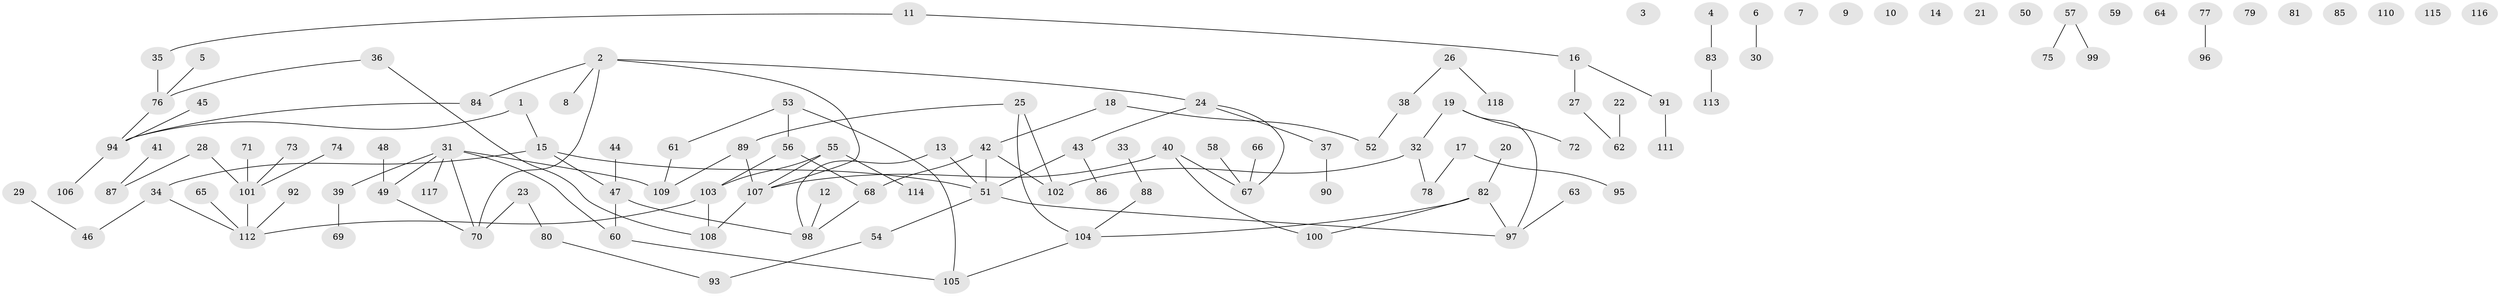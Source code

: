 // Generated by graph-tools (version 1.1) at 2025/49/03/09/25 03:49:06]
// undirected, 118 vertices, 117 edges
graph export_dot {
graph [start="1"]
  node [color=gray90,style=filled];
  1;
  2;
  3;
  4;
  5;
  6;
  7;
  8;
  9;
  10;
  11;
  12;
  13;
  14;
  15;
  16;
  17;
  18;
  19;
  20;
  21;
  22;
  23;
  24;
  25;
  26;
  27;
  28;
  29;
  30;
  31;
  32;
  33;
  34;
  35;
  36;
  37;
  38;
  39;
  40;
  41;
  42;
  43;
  44;
  45;
  46;
  47;
  48;
  49;
  50;
  51;
  52;
  53;
  54;
  55;
  56;
  57;
  58;
  59;
  60;
  61;
  62;
  63;
  64;
  65;
  66;
  67;
  68;
  69;
  70;
  71;
  72;
  73;
  74;
  75;
  76;
  77;
  78;
  79;
  80;
  81;
  82;
  83;
  84;
  85;
  86;
  87;
  88;
  89;
  90;
  91;
  92;
  93;
  94;
  95;
  96;
  97;
  98;
  99;
  100;
  101;
  102;
  103;
  104;
  105;
  106;
  107;
  108;
  109;
  110;
  111;
  112;
  113;
  114;
  115;
  116;
  117;
  118;
  1 -- 15;
  1 -- 94;
  2 -- 8;
  2 -- 24;
  2 -- 70;
  2 -- 84;
  2 -- 107;
  4 -- 83;
  5 -- 76;
  6 -- 30;
  11 -- 16;
  11 -- 35;
  12 -- 98;
  13 -- 51;
  13 -- 98;
  15 -- 34;
  15 -- 47;
  15 -- 51;
  16 -- 27;
  16 -- 91;
  17 -- 78;
  17 -- 95;
  18 -- 42;
  18 -- 52;
  19 -- 32;
  19 -- 72;
  19 -- 97;
  20 -- 82;
  22 -- 62;
  23 -- 70;
  23 -- 80;
  24 -- 37;
  24 -- 43;
  24 -- 67;
  25 -- 89;
  25 -- 102;
  25 -- 104;
  26 -- 38;
  26 -- 118;
  27 -- 62;
  28 -- 87;
  28 -- 101;
  29 -- 46;
  31 -- 39;
  31 -- 49;
  31 -- 60;
  31 -- 70;
  31 -- 109;
  31 -- 117;
  32 -- 78;
  32 -- 102;
  33 -- 88;
  34 -- 46;
  34 -- 112;
  35 -- 76;
  36 -- 76;
  36 -- 108;
  37 -- 90;
  38 -- 52;
  39 -- 69;
  40 -- 67;
  40 -- 100;
  40 -- 107;
  41 -- 87;
  42 -- 51;
  42 -- 68;
  42 -- 102;
  43 -- 51;
  43 -- 86;
  44 -- 47;
  45 -- 94;
  47 -- 60;
  47 -- 98;
  48 -- 49;
  49 -- 70;
  51 -- 54;
  51 -- 97;
  53 -- 56;
  53 -- 61;
  53 -- 105;
  54 -- 93;
  55 -- 103;
  55 -- 107;
  55 -- 114;
  56 -- 68;
  56 -- 103;
  57 -- 75;
  57 -- 99;
  58 -- 67;
  60 -- 105;
  61 -- 109;
  63 -- 97;
  65 -- 112;
  66 -- 67;
  68 -- 98;
  71 -- 101;
  73 -- 101;
  74 -- 101;
  76 -- 94;
  77 -- 96;
  80 -- 93;
  82 -- 97;
  82 -- 100;
  82 -- 104;
  83 -- 113;
  84 -- 94;
  88 -- 104;
  89 -- 107;
  89 -- 109;
  91 -- 111;
  92 -- 112;
  94 -- 106;
  101 -- 112;
  103 -- 108;
  103 -- 112;
  104 -- 105;
  107 -- 108;
}
